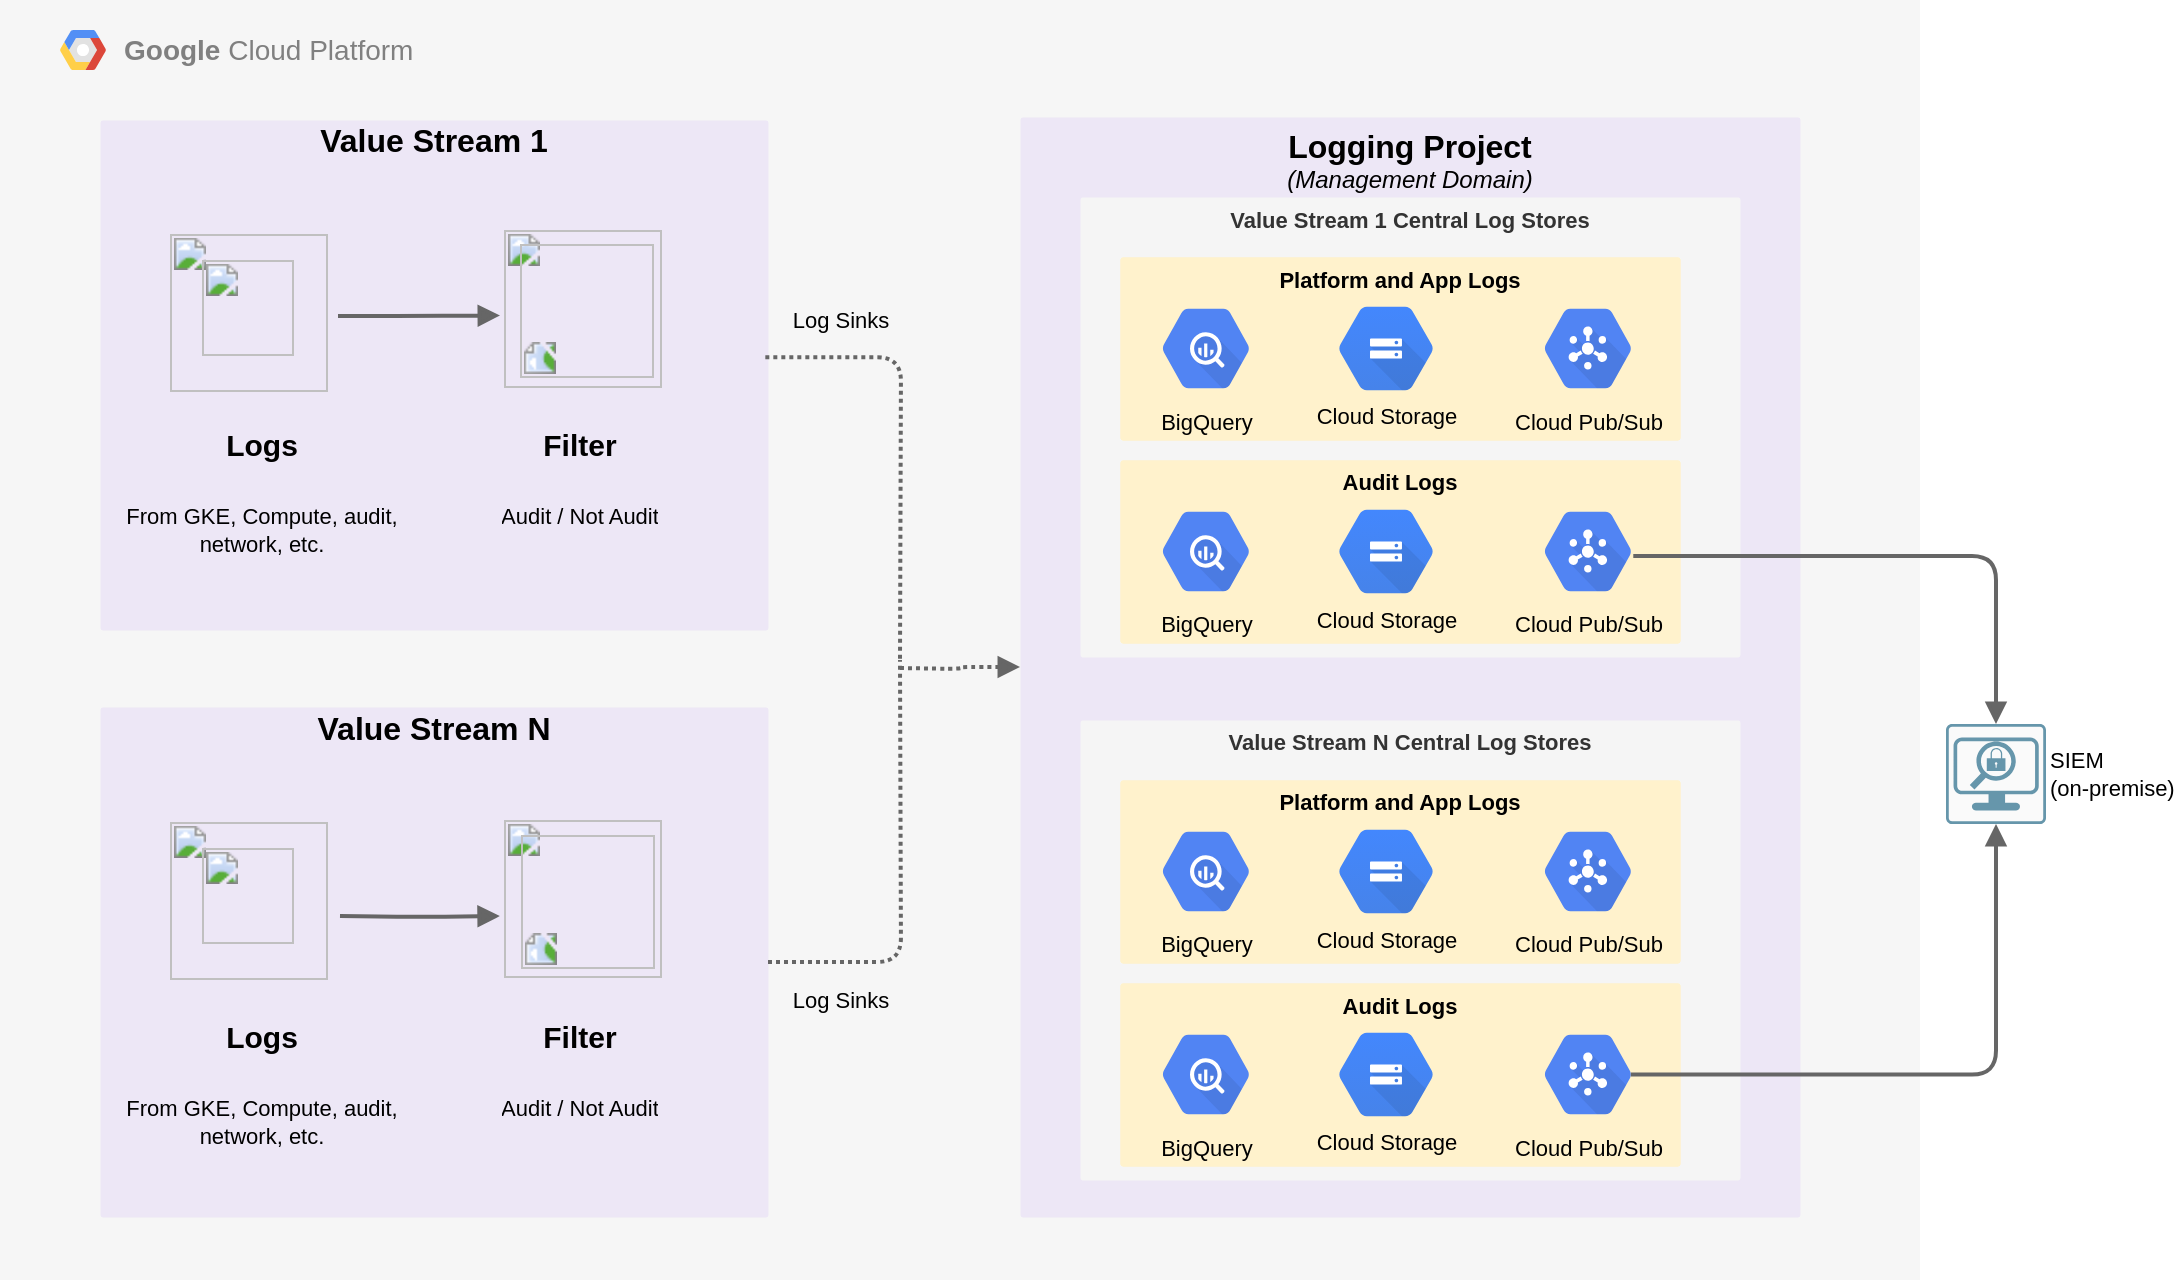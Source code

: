 <mxfile version="13.0.1" type="device"><diagram id="oovsmCbdbfo7eQf1I5iQ" name="Logging"><mxGraphModel dx="1422" dy="832" grid="1" gridSize="10" guides="1" tooltips="1" connect="1" arrows="1" fold="1" page="1" pageScale="1" pageWidth="1169" pageHeight="827" math="0" shadow="0"><root><mxCell id="lMJuSuJn31lMbYmf9HUX-0"/><mxCell id="lMJuSuJn31lMbYmf9HUX-1" parent="lMJuSuJn31lMbYmf9HUX-0"/><mxCell id="hUci1teVvgD3LRAka83W-0" value="" style="whiteSpace=wrap;html=1;verticalAlign=top;fillColor=#F6F6F6;strokeColor=none;" parent="lMJuSuJn31lMbYmf9HUX-1" vertex="1"><mxGeometry x="80" y="60" width="960" height="640" as="geometry"/></mxCell><UserObject label="&lt;font&gt;&lt;font style=&quot;font-size: 16px&quot;&gt;Logging Project&lt;/font&gt;&lt;br&gt;&lt;span style=&quot;font-weight: normal&quot;&gt;&lt;i&gt;&lt;font style=&quot;font-size: 12px&quot;&gt;(Management Domain)&lt;/font&gt;&lt;/i&gt;&lt;/span&gt;&lt;br&gt;&lt;/font&gt;" lucidchartObjectId="Fa0ndM-Vvlex" id="hUci1teVvgD3LRAka83W-1"><mxCell style="html=1;whiteSpace=wrap;fontSize=11;fontStyle=1;align=center;spacing=0;verticalAlign=top;strokeColor=none;rounded=1;absoluteArcSize=1;arcSize=2.4;fillColor=#EDE7F6;strokeWidth=0;" parent="lMJuSuJn31lMbYmf9HUX-1" vertex="1"><mxGeometry x="590" y="118.5" width="390" height="550" as="geometry"/></mxCell></UserObject><mxCell id="u-87C3YWi8rFsmrFHhmJ-0" value="" style="group" parent="lMJuSuJn31lMbYmf9HUX-1" vertex="1" connectable="0"><mxGeometry x="130" y="70" width="180" height="35" as="geometry"/></mxCell><mxCell id="u-87C3YWi8rFsmrFHhmJ-1" value="" style="shape=mxgraph.gcp2.google_cloud_platform;fillColor=#F6F6F6;strokeColor=none;shadow=0;gradientColor=none;" parent="u-87C3YWi8rFsmrFHhmJ-0" vertex="1"><mxGeometry x="-20" y="5" width="23" height="20" as="geometry"><mxPoint x="20" y="10" as="offset"/></mxGeometry></mxCell><mxCell id="u-87C3YWi8rFsmrFHhmJ-2" value="&lt;font color=&quot;#808080&quot;&gt;&lt;b style=&quot;font-family: &amp;#34;helvetica&amp;#34; ; font-size: 14px ; font-style: normal ; letter-spacing: normal ; text-align: left ; text-indent: 0px ; text-transform: none ; word-spacing: 0px&quot;&gt;Google&amp;nbsp;&lt;/b&gt;&lt;span style=&quot;font-family: &amp;#34;helvetica&amp;#34; ; font-size: 14px ; font-style: normal ; font-weight: 400 ; letter-spacing: normal ; text-align: left ; text-indent: 0px ; text-transform: none ; word-spacing: 0px ; float: none ; display: inline&quot;&gt;Cloud Platform&lt;/span&gt;&lt;/font&gt;" style="text;whiteSpace=wrap;html=1;" parent="u-87C3YWi8rFsmrFHhmJ-0" vertex="1"><mxGeometry x="10" width="170" height="30" as="geometry"/></mxCell><mxCell id="xgnf42eXy-7fU-RIN-jC-24" value="" style="group" vertex="1" connectable="0" parent="lMJuSuJn31lMbYmf9HUX-1"><mxGeometry x="130" y="413.5" width="334" height="255" as="geometry"/></mxCell><UserObject label="&lt;span style=&quot;font-weight: bold ; text-align: center&quot;&gt;&lt;font style=&quot;font-size: 16px&quot;&gt;Value Stream N&lt;/font&gt;&lt;br style=&quot;font-size: 18px&quot;&gt;&lt;/span&gt;" lucidchartObjectId="tLZneYrez~-m" id="xgnf42eXy-7fU-RIN-jC-25"><mxCell style="html=1;whiteSpace=wrap;overflow=width;html=1;spacing=0;verticalAlign=top;strokeColor=none;rounded=1;absoluteArcSize=1;arcSize=2.4;fillColor=#EDE7F6;strokeWidth=0;fontSize=18;" vertex="1" parent="xgnf42eXy-7fU-RIN-jC-24"><mxGeometry width="334" height="255" as="geometry"/></mxCell></UserObject><mxCell id="xgnf42eXy-7fU-RIN-jC-26" value="" style="group" vertex="1" connectable="0" parent="xgnf42eXy-7fU-RIN-jC-24"><mxGeometry x="33" y="50" width="100" height="100" as="geometry"/></mxCell><mxCell id="xgnf42eXy-7fU-RIN-jC-27" value="&lt;!--StartFragment--&gt;&lt;meta charset=&quot;utf-8&quot;&gt;&lt;b style=&quot;font-weight:normal;&quot; id=&quot;docs-internal-guid-7a92273d-7fff-cdf4-cb82-1023ea859c51&quot;&gt;&lt;img width=&quot;79px;&quot; height=&quot;79px;&quot; src=&quot;https://lh4.googleusercontent.com/wMNBqEZrptMMJfudvrk8gDbkTpXSQd46wnsFPDw_GNAHdyTjkPUgVAAsW2DsInv1KX3263aWoSiLMHMgJNZsDS-D4LePJPfKJInrclZOE4uanKTB_FAIOaB4OV-Vhr_-IQmhL-oXXg&quot;&gt;&lt;/b&gt;&lt;!--EndFragment--&gt;" style="text;whiteSpace=wrap;html=1;" vertex="1" parent="xgnf42eXy-7fU-RIN-jC-26"><mxGeometry width="100" height="100" as="geometry"/></mxCell><mxCell id="xgnf42eXy-7fU-RIN-jC-28" value="&lt;!--StartFragment--&gt;&lt;meta charset=&quot;utf-8&quot;&gt;&lt;b style=&quot;font-weight:normal;&quot; id=&quot;docs-internal-guid-65ee4299-7fff-d0b8-1c58-8cf138fbf201&quot;&gt;&lt;img width=&quot;46px;&quot; height=&quot;48px;&quot; src=&quot;https://lh6.googleusercontent.com/wcuowYvEnwLJ_CRA_tTim9R6wpyoTpV3MXVTlidfjxTnNoqjjH5iVF4v1HLRqRJQgZgQ42-Ajh1A07DDvw7Oip2-h1MV3D3lRiYeIWOS0alLzsqZznde91buMzGgSKvvPdzQTgtzHg&quot;&gt;&lt;/b&gt;&lt;!--EndFragment--&gt;" style="text;whiteSpace=wrap;html=1;" vertex="1" parent="xgnf42eXy-7fU-RIN-jC-26"><mxGeometry x="16" y="13" width="70" height="70" as="geometry"/></mxCell><mxCell id="xgnf42eXy-7fU-RIN-jC-33" value="&lt;h1&gt;&lt;font style=&quot;font-size: 15px&quot;&gt;Logs&lt;/font&gt;&lt;/h1&gt;&lt;p&gt;&lt;font style=&quot;font-size: 11px&quot;&gt;From GKE, Compute, audit, network, etc.&lt;/font&gt;&lt;/p&gt;" style="text;html=1;strokeColor=none;fillColor=none;spacing=5;spacingTop=-20;whiteSpace=wrap;overflow=hidden;rounded=0;align=center;" vertex="1" parent="xgnf42eXy-7fU-RIN-jC-24"><mxGeometry x="1" y="142" width="160" height="80" as="geometry"/></mxCell><UserObject label="" lucidchartObjectId="UH1nmnZzUu64" id="xgnf42eXy-7fU-RIN-jC-66"><mxCell style="html=1;jettySize=18;fontSize=11;strokeColor=#666666;strokeOpacity=100;strokeWidth=2;rounded=1;arcSize=24;edgeStyle=orthogonalEdgeStyle;startArrow=none;;endArrow=block;endFill=1;;entryX=-0.001;entryY=0.548;entryDx=0;entryDy=0;entryPerimeter=0;" edge="1" parent="xgnf42eXy-7fU-RIN-jC-24" target="xgnf42eXy-7fU-RIN-jC-30"><mxGeometry width="100" height="100" relative="1" as="geometry"><Array as="points"/><mxPoint x="120" y="104.5" as="sourcePoint"/><mxPoint x="210" y="-185.75" as="targetPoint"/></mxGeometry></mxCell></UserObject><mxCell id="xgnf42eXy-7fU-RIN-jC-30" value="&lt;!--StartFragment--&gt;&lt;meta charset=&quot;utf-8&quot;&gt;&lt;b style=&quot;font-weight:normal;&quot; id=&quot;docs-internal-guid-7a92273d-7fff-cdf4-cb82-1023ea859c51&quot;&gt;&lt;img width=&quot;79px;&quot; height=&quot;79px;&quot; src=&quot;https://lh4.googleusercontent.com/wMNBqEZrptMMJfudvrk8gDbkTpXSQd46wnsFPDw_GNAHdyTjkPUgVAAsW2DsInv1KX3263aWoSiLMHMgJNZsDS-D4LePJPfKJInrclZOE4uanKTB_FAIOaB4OV-Vhr_-IQmhL-oXXg&quot;&gt;&lt;/b&gt;&lt;!--EndFragment--&gt;" style="text;whiteSpace=wrap;html=1;" vertex="1" parent="xgnf42eXy-7fU-RIN-jC-24"><mxGeometry x="200" y="49.75" width="100" height="100" as="geometry"/></mxCell><mxCell id="xgnf42eXy-7fU-RIN-jC-31" value="&lt;!--StartFragment--&gt;&lt;meta charset=&quot;utf-8&quot;&gt;&lt;b style=&quot;font-weight:normal;&quot; id=&quot;docs-internal-guid-37eea38b-7fff-7296-b00a-fa2e53d5df1b&quot;&gt;&lt;img width=&quot;67px;&quot; height=&quot;67px;&quot; src=&quot;https://lh6.googleusercontent.com/UAfdgIlgTSwQSRpih6RBVv-JVetdAcolZK7Lfxc3hdCwZEytLy1sV39ufCN9xymACtAoLxsm1vPh46TSTPXYsPn0kTjaLaqXF9X4-jDzWgN53KghH5jc-q2i6Tsq8M_nhlFWjwu9hw&quot;&gt;&lt;/b&gt;&lt;!--EndFragment--&gt;" style="text;whiteSpace=wrap;html=1;rotation=270;strokeColor=none;fillColor=none;" vertex="1" parent="xgnf42eXy-7fU-RIN-jC-24"><mxGeometry x="203" y="43" width="90" height="90" as="geometry"/></mxCell><mxCell id="xgnf42eXy-7fU-RIN-jC-32" value="&lt;h1&gt;&lt;font style=&quot;font-size: 15px&quot;&gt;Filter&lt;/font&gt;&lt;/h1&gt;&lt;p&gt;&lt;font style=&quot;font-size: 11px&quot;&gt;Audit / Not Audit&lt;/font&gt;&lt;/p&gt;" style="text;html=1;strokeColor=none;fillColor=none;spacing=5;spacingTop=-20;whiteSpace=wrap;overflow=hidden;rounded=0;align=center;" vertex="1" parent="xgnf42eXy-7fU-RIN-jC-24"><mxGeometry x="160" y="142" width="160" height="80" as="geometry"/></mxCell><UserObject label="&lt;span style=&quot;font-weight: bold ; text-align: center&quot;&gt;&lt;font style=&quot;font-size: 16px&quot;&gt;Value Stream 1&lt;/font&gt;&lt;br style=&quot;font-size: 18px&quot;&gt;&lt;/span&gt;" lucidchartObjectId="tLZneYrez~-m" id="J4EJPQdZiQrJTrj44baw-1"><mxCell style="html=1;whiteSpace=wrap;overflow=width;html=1;spacing=0;verticalAlign=top;strokeColor=none;rounded=1;absoluteArcSize=1;arcSize=2.4;fillColor=#EDE7F6;strokeWidth=0;fontSize=18;spacingTop=9;" parent="lMJuSuJn31lMbYmf9HUX-1" vertex="1"><mxGeometry x="130" y="120" width="334" height="255" as="geometry"/></mxCell></UserObject><mxCell id="xgnf42eXy-7fU-RIN-jC-10" value="" style="group" vertex="1" connectable="0" parent="lMJuSuJn31lMbYmf9HUX-1"><mxGeometry x="163" y="170" width="100" height="100" as="geometry"/></mxCell><mxCell id="xgnf42eXy-7fU-RIN-jC-8" value="&lt;!--StartFragment--&gt;&lt;meta charset=&quot;utf-8&quot;&gt;&lt;b style=&quot;font-weight:normal;&quot; id=&quot;docs-internal-guid-7a92273d-7fff-cdf4-cb82-1023ea859c51&quot;&gt;&lt;img width=&quot;79px;&quot; height=&quot;79px;&quot; src=&quot;https://lh4.googleusercontent.com/wMNBqEZrptMMJfudvrk8gDbkTpXSQd46wnsFPDw_GNAHdyTjkPUgVAAsW2DsInv1KX3263aWoSiLMHMgJNZsDS-D4LePJPfKJInrclZOE4uanKTB_FAIOaB4OV-Vhr_-IQmhL-oXXg&quot;&gt;&lt;/b&gt;&lt;!--EndFragment--&gt;" style="text;whiteSpace=wrap;html=1;" vertex="1" parent="xgnf42eXy-7fU-RIN-jC-10"><mxGeometry width="100" height="100" as="geometry"/></mxCell><mxCell id="xgnf42eXy-7fU-RIN-jC-5" value="&lt;!--StartFragment--&gt;&lt;meta charset=&quot;utf-8&quot;&gt;&lt;b style=&quot;font-weight:normal;&quot; id=&quot;docs-internal-guid-65ee4299-7fff-d0b8-1c58-8cf138fbf201&quot;&gt;&lt;img width=&quot;46px;&quot; height=&quot;48px;&quot; src=&quot;https://lh6.googleusercontent.com/wcuowYvEnwLJ_CRA_tTim9R6wpyoTpV3MXVTlidfjxTnNoqjjH5iVF4v1HLRqRJQgZgQ42-Ajh1A07DDvw7Oip2-h1MV3D3lRiYeIWOS0alLzsqZznde91buMzGgSKvvPdzQTgtzHg&quot;&gt;&lt;/b&gt;&lt;!--EndFragment--&gt;" style="text;whiteSpace=wrap;html=1;" vertex="1" parent="xgnf42eXy-7fU-RIN-jC-10"><mxGeometry x="16" y="13" width="70" height="70" as="geometry"/></mxCell><mxCell id="xgnf42eXy-7fU-RIN-jC-21" value="&lt;h1&gt;&lt;font style=&quot;font-size: 15px&quot;&gt;Logs&lt;/font&gt;&lt;/h1&gt;&lt;p&gt;&lt;font style=&quot;font-size: 11px&quot;&gt;From GKE, Compute, audit, network, etc.&lt;/font&gt;&lt;/p&gt;" style="text;html=1;strokeColor=none;fillColor=none;spacing=5;spacingTop=-20;whiteSpace=wrap;overflow=hidden;rounded=0;align=center;" vertex="1" parent="lMJuSuJn31lMbYmf9HUX-1"><mxGeometry x="131" y="260" width="160" height="80" as="geometry"/></mxCell><UserObject label="" lucidchartObjectId="UH1nmnZzUu64" id="Ck2WXwP5yVL_hk8LsAK1-0"><mxCell style="html=1;jettySize=18;fontSize=11;strokeColor=#666666;strokeOpacity=100;strokeWidth=2;rounded=1;arcSize=24;edgeStyle=orthogonalEdgeStyle;startArrow=none;;endArrow=block;endFill=1;;entryX=0;entryY=0.5;entryDx=0;entryDy=0;" parent="lMJuSuJn31lMbYmf9HUX-1" source="xgnf42eXy-7fU-RIN-jC-5" edge="1" target="xgnf42eXy-7fU-RIN-jC-7"><mxGeometry width="100" height="100" relative="1" as="geometry"><Array as="points"/><mxPoint x="28" y="450" as="sourcePoint"/><mxPoint x="21" y="330" as="targetPoint"/></mxGeometry></mxCell></UserObject><mxCell id="xgnf42eXy-7fU-RIN-jC-7" value="&lt;!--StartFragment--&gt;&lt;meta charset=&quot;utf-8&quot;&gt;&lt;b style=&quot;font-weight:normal;&quot; id=&quot;docs-internal-guid-7a92273d-7fff-cdf4-cb82-1023ea859c51&quot;&gt;&lt;img width=&quot;79px;&quot; height=&quot;79px;&quot; src=&quot;https://lh4.googleusercontent.com/wMNBqEZrptMMJfudvrk8gDbkTpXSQd46wnsFPDw_GNAHdyTjkPUgVAAsW2DsInv1KX3263aWoSiLMHMgJNZsDS-D4LePJPfKJInrclZOE4uanKTB_FAIOaB4OV-Vhr_-IQmhL-oXXg&quot;&gt;&lt;/b&gt;&lt;!--EndFragment--&gt;" style="text;whiteSpace=wrap;html=1;" vertex="1" parent="lMJuSuJn31lMbYmf9HUX-1"><mxGeometry x="330" y="167.75" width="100" height="100" as="geometry"/></mxCell><mxCell id="xgnf42eXy-7fU-RIN-jC-6" value="&lt;!--StartFragment--&gt;&lt;meta charset=&quot;utf-8&quot;&gt;&lt;b style=&quot;font-weight:normal;&quot; id=&quot;docs-internal-guid-37eea38b-7fff-7296-b00a-fa2e53d5df1b&quot;&gt;&lt;img width=&quot;67px;&quot; height=&quot;67px;&quot; src=&quot;https://lh6.googleusercontent.com/UAfdgIlgTSwQSRpih6RBVv-JVetdAcolZK7Lfxc3hdCwZEytLy1sV39ufCN9xymACtAoLxsm1vPh46TSTPXYsPn0kTjaLaqXF9X4-jDzWgN53KghH5jc-q2i6Tsq8M_nhlFWjwu9hw&quot;&gt;&lt;/b&gt;&lt;!--EndFragment--&gt;" style="text;whiteSpace=wrap;html=1;rotation=270;strokeColor=none;fillColor=none;" vertex="1" parent="lMJuSuJn31lMbYmf9HUX-1"><mxGeometry x="333" y="161" width="90" height="90" as="geometry"/></mxCell><mxCell id="xgnf42eXy-7fU-RIN-jC-22" value="&lt;h1&gt;&lt;font style=&quot;font-size: 15px&quot;&gt;Filter&lt;/font&gt;&lt;/h1&gt;&lt;p&gt;&lt;font style=&quot;font-size: 11px&quot;&gt;Audit / Not Audit&lt;/font&gt;&lt;/p&gt;" style="text;html=1;strokeColor=none;fillColor=none;spacing=5;spacingTop=-20;whiteSpace=wrap;overflow=hidden;rounded=0;align=center;" vertex="1" parent="lMJuSuJn31lMbYmf9HUX-1"><mxGeometry x="290" y="260" width="160" height="80" as="geometry"/></mxCell><UserObject label="" lucidchartObjectId="UH1nmnZzUu64" id="xgnf42eXy-7fU-RIN-jC-67"><mxCell style="html=1;jettySize=18;fontSize=11;strokeColor=#666666;strokeOpacity=100;strokeWidth=2;rounded=1;arcSize=24;edgeStyle=orthogonalEdgeStyle;startArrow=none;;endArrow=block;endFill=1;;entryX=0;entryY=0.5;entryDx=0;entryDy=0;dashed=1;dashPattern=1 1;" edge="1" parent="lMJuSuJn31lMbYmf9HUX-1" target="hUci1teVvgD3LRAka83W-1"><mxGeometry width="100" height="100" relative="1" as="geometry"><Array as="points"/><mxPoint x="530" y="394" as="sourcePoint"/><mxPoint x="340" y="227.75" as="targetPoint"/></mxGeometry></mxCell></UserObject><UserObject label="Log Sinks" lucidchartObjectId="UH1nmnZzUu64" id="xgnf42eXy-7fU-RIN-jC-68"><mxCell style="html=1;jettySize=18;fontSize=11;strokeColor=#666666;strokeOpacity=100;strokeWidth=2;rounded=1;arcSize=24;edgeStyle=orthogonalEdgeStyle;startArrow=none;;endArrow=none;endFill=0;;exitX=0.996;exitY=0.465;exitDx=0;exitDy=0;exitPerimeter=0;dashed=1;dashPattern=1 1;labelBackgroundColor=none;" edge="1" parent="lMJuSuJn31lMbYmf9HUX-1" source="J4EJPQdZiQrJTrj44baw-1"><mxGeometry x="-0.659" y="19" width="100" height="100" relative="1" as="geometry"><Array as="points"/><mxPoint x="269" y="238.059" as="sourcePoint"/><mxPoint x="530" y="390" as="targetPoint"/><mxPoint as="offset"/></mxGeometry></mxCell></UserObject><UserObject label="Log Sinks" lucidchartObjectId="UH1nmnZzUu64" id="xgnf42eXy-7fU-RIN-jC-69"><mxCell style="html=1;jettySize=18;fontSize=11;strokeColor=#666666;strokeOpacity=100;strokeWidth=2;rounded=1;arcSize=24;edgeStyle=orthogonalEdgeStyle;startArrow=none;;endArrow=none;endFill=0;;dashed=1;dashPattern=1 1;labelBackgroundColor=none;" edge="1" parent="lMJuSuJn31lMbYmf9HUX-1" source="xgnf42eXy-7fU-RIN-jC-25"><mxGeometry x="-0.668" y="-19" width="100" height="100" relative="1" as="geometry"><Array as="points"/><mxPoint x="472.664" y="248.575" as="sourcePoint"/><mxPoint x="530" y="390" as="targetPoint"/><mxPoint as="offset"/></mxGeometry></mxCell></UserObject><mxCell id="xgnf42eXy-7fU-RIN-jC-71" value="&lt;font style=&quot;font-size: 11px&quot;&gt;SIEM&lt;br&gt;(on-premise)&lt;/font&gt;" style="points=[[0.015,0.015,0],[0.985,0.015,0],[0.985,0.985,0],[0.015,0.985,0],[0.25,0,0],[0.5,0,0],[0.75,0,0],[1,0.25,0],[1,0.5,0],[1,0.75,0],[0.75,1,0],[0.5,1,0],[0.25,1,0],[0,0.75,0],[0,0.5,0],[0,0.25,0]];verticalLabelPosition=middle;html=1;verticalAlign=middle;aspect=fixed;align=left;pointerEvents=1;shape=mxgraph.cisco19.rect;prIcon=security_management;fillColor=#FAFAFA;strokeColor=#6696AB;fontSize=11;fontColor=#000000;labelPosition=right;" vertex="1" parent="lMJuSuJn31lMbYmf9HUX-1"><mxGeometry x="1053" y="422" width="50" height="50" as="geometry"/></mxCell><mxCell id="xgnf42eXy-7fU-RIN-jC-86" value="" style="group" vertex="1" connectable="0" parent="lMJuSuJn31lMbYmf9HUX-1"><mxGeometry x="620" y="158.5" width="330" height="230" as="geometry"/></mxCell><mxCell id="xgnf42eXy-7fU-RIN-jC-48" value="U" style="group" vertex="1" connectable="0" parent="xgnf42eXy-7fU-RIN-jC-86"><mxGeometry width="330" height="230" as="geometry"/></mxCell><UserObject label="Value Stream 1 Central Log Stores" lucidchartObjectId="Ce0nrbkRSO1j" id="hUci1teVvgD3LRAka83W-18"><mxCell style="html=1;whiteSpace=wrap;fontSize=11;fontStyle=1;spacing=0;verticalAlign=top;strokeColor=none;rounded=1;absoluteArcSize=1;arcSize=2.4;fillColor=#f5f5f5;strokeWidth=0;fontColor=#333333;" parent="xgnf42eXy-7fU-RIN-jC-48" vertex="1"><mxGeometry width="330" height="230" as="geometry"/></mxCell></UserObject><mxCell id="xgnf42eXy-7fU-RIN-jC-74" value="" style="group" vertex="1" connectable="0" parent="xgnf42eXy-7fU-RIN-jC-48"><mxGeometry x="20" y="30" width="280" height="91.5" as="geometry"/></mxCell><UserObject label="Platform and App Logs" lucidchartObjectId="Ce0nrbkRSO1j" id="xgnf42eXy-7fU-RIN-jC-34"><mxCell style="html=1;whiteSpace=wrap;fontSize=11;fontStyle=1;spacing=0;verticalAlign=top;strokeColor=none;rounded=1;absoluteArcSize=1;arcSize=2.4;fillColor=#fff2cc;strokeWidth=0;" vertex="1" parent="xgnf42eXy-7fU-RIN-jC-74"><mxGeometry width="280" height="91.5" as="geometry"/></mxCell></UserObject><mxCell id="xgnf42eXy-7fU-RIN-jC-1" value="BigQuery" style="html=1;fillColor=#5184F3;strokeColor=none;verticalAlign=top;labelPosition=center;verticalLabelPosition=bottom;align=center;spacingTop=-6;fontSize=11;fontStyle=0;fontColor=#000000;shape=mxgraph.gcp2.hexIcon;prIcon=bigquery" vertex="1" parent="xgnf42eXy-7fU-RIN-jC-74"><mxGeometry x="10" y="16.5" width="66" height="58.5" as="geometry"/></mxCell><mxCell id="xgnf42eXy-7fU-RIN-jC-2" value="Cloud&amp;nbsp;Pub/Sub" style="html=1;fillColor=#5184F3;strokeColor=none;verticalAlign=top;labelPosition=center;verticalLabelPosition=bottom;align=center;spacingTop=-6;fontSize=11;fontStyle=0;fontColor=#000000;shape=mxgraph.gcp2.hexIcon;prIcon=cloud_pubsub;spacingBottom=-9;" vertex="1" parent="xgnf42eXy-7fU-RIN-jC-74"><mxGeometry x="100" y="16.5" width="66" height="58.5" as="geometry"/></mxCell><mxCell id="xgnf42eXy-7fU-RIN-jC-3" value="Cloud Storage" style="shape=mxgraph.gcp.storage_databases.cloud_storage;html=1;fillColor=#4387FD;gradientColor=#4683EA;strokeColor=none;verticalLabelPosition=bottom;verticalAlign=top;align=center;aspect=fixed;fontSize=11;spacingBottom=7;" vertex="1" parent="xgnf42eXy-7fU-RIN-jC-74"><mxGeometry x="210" y="26.75" width="47" height="41.66" as="geometry"/></mxCell><UserObject label="Platform and App Logs" lucidchartObjectId="Ce0nrbkRSO1j" id="xgnf42eXy-7fU-RIN-jC-44"><mxCell style="html=1;whiteSpace=wrap;fontSize=11;fontStyle=1;spacing=0;verticalAlign=top;strokeColor=none;rounded=1;absoluteArcSize=1;arcSize=2.4;fillColor=#fff2cc;strokeWidth=0;" vertex="1" parent="xgnf42eXy-7fU-RIN-jC-74"><mxGeometry width="280" height="91.5" as="geometry"/></mxCell></UserObject><mxCell id="xgnf42eXy-7fU-RIN-jC-45" value="BigQuery" style="html=1;fillColor=#5184F3;strokeColor=none;verticalAlign=top;labelPosition=center;verticalLabelPosition=bottom;align=center;spacingTop=-6;fontSize=11;fontStyle=0;fontColor=#000000;shape=mxgraph.gcp2.hexIcon;prIcon=bigquery" vertex="1" parent="xgnf42eXy-7fU-RIN-jC-74"><mxGeometry x="10" y="16.5" width="66" height="58.5" as="geometry"/></mxCell><mxCell id="xgnf42eXy-7fU-RIN-jC-46" value="Cloud&amp;nbsp;Pub/Sub" style="html=1;fillColor=#5184F3;strokeColor=none;verticalAlign=top;labelPosition=center;verticalLabelPosition=bottom;align=center;spacingTop=-6;fontSize=11;fontStyle=0;fontColor=#000000;shape=mxgraph.gcp2.hexIcon;prIcon=cloud_pubsub;spacingBottom=-9;" vertex="1" parent="xgnf42eXy-7fU-RIN-jC-74"><mxGeometry x="201" y="16.5" width="66" height="58.5" as="geometry"/></mxCell><mxCell id="xgnf42eXy-7fU-RIN-jC-47" value="Cloud Storage" style="shape=mxgraph.gcp.storage_databases.cloud_storage;html=1;fillColor=#4387FD;gradientColor=#4683EA;strokeColor=none;verticalLabelPosition=bottom;verticalAlign=top;align=center;aspect=fixed;fontSize=11;spacingBottom=7;" vertex="1" parent="xgnf42eXy-7fU-RIN-jC-74"><mxGeometry x="109.5" y="24.92" width="47" height="41.66" as="geometry"/></mxCell><mxCell id="xgnf42eXy-7fU-RIN-jC-77" value="" style="group" vertex="1" connectable="0" parent="xgnf42eXy-7fU-RIN-jC-48"><mxGeometry x="20" y="131.5" width="280" height="91.5" as="geometry"/></mxCell><UserObject label="Platform and App Logs" lucidchartObjectId="Ce0nrbkRSO1j" id="xgnf42eXy-7fU-RIN-jC-78"><mxCell style="html=1;whiteSpace=wrap;fontSize=11;fontStyle=1;spacing=0;verticalAlign=top;strokeColor=none;rounded=1;absoluteArcSize=1;arcSize=2.4;fillColor=#fff2cc;strokeWidth=0;" vertex="1" parent="xgnf42eXy-7fU-RIN-jC-77"><mxGeometry width="280" height="91.5" as="geometry"/></mxCell></UserObject><mxCell id="xgnf42eXy-7fU-RIN-jC-79" value="BigQuery" style="html=1;fillColor=#5184F3;strokeColor=none;verticalAlign=top;labelPosition=center;verticalLabelPosition=bottom;align=center;spacingTop=-6;fontSize=11;fontStyle=0;fontColor=#000000;shape=mxgraph.gcp2.hexIcon;prIcon=bigquery" vertex="1" parent="xgnf42eXy-7fU-RIN-jC-77"><mxGeometry x="10" y="16.5" width="66" height="58.5" as="geometry"/></mxCell><mxCell id="xgnf42eXy-7fU-RIN-jC-80" value="Cloud&amp;nbsp;Pub/Sub" style="html=1;fillColor=#5184F3;strokeColor=none;verticalAlign=top;labelPosition=center;verticalLabelPosition=bottom;align=center;spacingTop=-6;fontSize=11;fontStyle=0;fontColor=#000000;shape=mxgraph.gcp2.hexIcon;prIcon=cloud_pubsub;spacingBottom=-9;" vertex="1" parent="xgnf42eXy-7fU-RIN-jC-77"><mxGeometry x="100" y="16.5" width="66" height="58.5" as="geometry"/></mxCell><mxCell id="xgnf42eXy-7fU-RIN-jC-81" value="Cloud Storage" style="shape=mxgraph.gcp.storage_databases.cloud_storage;html=1;fillColor=#4387FD;gradientColor=#4683EA;strokeColor=none;verticalLabelPosition=bottom;verticalAlign=top;align=center;aspect=fixed;fontSize=11;spacingBottom=7;" vertex="1" parent="xgnf42eXy-7fU-RIN-jC-77"><mxGeometry x="210" y="26.75" width="47" height="41.66" as="geometry"/></mxCell><UserObject label="Audit Logs" lucidchartObjectId="Ce0nrbkRSO1j" id="xgnf42eXy-7fU-RIN-jC-82"><mxCell style="html=1;whiteSpace=wrap;fontSize=11;fontStyle=1;spacing=0;verticalAlign=top;strokeColor=none;rounded=1;absoluteArcSize=1;arcSize=2.4;fillColor=#fff2cc;strokeWidth=0;" vertex="1" parent="xgnf42eXy-7fU-RIN-jC-77"><mxGeometry width="280" height="91.5" as="geometry"/></mxCell></UserObject><mxCell id="xgnf42eXy-7fU-RIN-jC-83" value="BigQuery" style="html=1;fillColor=#5184F3;strokeColor=none;verticalAlign=top;labelPosition=center;verticalLabelPosition=bottom;align=center;spacingTop=-6;fontSize=11;fontStyle=0;fontColor=#000000;shape=mxgraph.gcp2.hexIcon;prIcon=bigquery" vertex="1" parent="xgnf42eXy-7fU-RIN-jC-77"><mxGeometry x="10" y="16.5" width="66" height="58.5" as="geometry"/></mxCell><mxCell id="xgnf42eXy-7fU-RIN-jC-84" value="Cloud&amp;nbsp;Pub/Sub" style="html=1;fillColor=#5184F3;strokeColor=none;verticalAlign=top;labelPosition=center;verticalLabelPosition=bottom;align=center;spacingTop=-6;fontSize=11;fontStyle=0;fontColor=#000000;shape=mxgraph.gcp2.hexIcon;prIcon=cloud_pubsub;spacingBottom=-9;" vertex="1" parent="xgnf42eXy-7fU-RIN-jC-77"><mxGeometry x="201" y="16.5" width="66" height="58.5" as="geometry"/></mxCell><mxCell id="xgnf42eXy-7fU-RIN-jC-85" value="Cloud Storage" style="shape=mxgraph.gcp.storage_databases.cloud_storage;html=1;fillColor=#4387FD;gradientColor=#4683EA;strokeColor=none;verticalLabelPosition=bottom;verticalAlign=top;align=center;aspect=fixed;fontSize=11;spacingBottom=7;" vertex="1" parent="xgnf42eXy-7fU-RIN-jC-77"><mxGeometry x="109.5" y="24.92" width="47" height="41.66" as="geometry"/></mxCell><mxCell id="xgnf42eXy-7fU-RIN-jC-87" value="" style="group" vertex="1" connectable="0" parent="lMJuSuJn31lMbYmf9HUX-1"><mxGeometry x="620" y="420" width="330" height="230" as="geometry"/></mxCell><mxCell id="xgnf42eXy-7fU-RIN-jC-88" value="U" style="group" vertex="1" connectable="0" parent="xgnf42eXy-7fU-RIN-jC-87"><mxGeometry width="330" height="230" as="geometry"/></mxCell><UserObject label="Value Stream N Central Log Stores" lucidchartObjectId="Ce0nrbkRSO1j" id="xgnf42eXy-7fU-RIN-jC-89"><mxCell style="html=1;whiteSpace=wrap;fontSize=11;fontStyle=1;spacing=0;verticalAlign=top;strokeColor=none;rounded=1;absoluteArcSize=1;arcSize=2.4;fillColor=#f5f5f5;strokeWidth=0;fontColor=#333333;" vertex="1" parent="xgnf42eXy-7fU-RIN-jC-88"><mxGeometry width="330" height="230" as="geometry"/></mxCell></UserObject><mxCell id="xgnf42eXy-7fU-RIN-jC-90" value="" style="group" vertex="1" connectable="0" parent="xgnf42eXy-7fU-RIN-jC-88"><mxGeometry x="20" y="30" width="280" height="91.5" as="geometry"/></mxCell><UserObject label="Platform and App Logs" lucidchartObjectId="Ce0nrbkRSO1j" id="xgnf42eXy-7fU-RIN-jC-91"><mxCell style="html=1;whiteSpace=wrap;fontSize=11;fontStyle=1;spacing=0;verticalAlign=top;strokeColor=none;rounded=1;absoluteArcSize=1;arcSize=2.4;fillColor=#fff2cc;strokeWidth=0;" vertex="1" parent="xgnf42eXy-7fU-RIN-jC-90"><mxGeometry width="280" height="91.5" as="geometry"/></mxCell></UserObject><mxCell id="xgnf42eXy-7fU-RIN-jC-92" value="BigQuery" style="html=1;fillColor=#5184F3;strokeColor=none;verticalAlign=top;labelPosition=center;verticalLabelPosition=bottom;align=center;spacingTop=-6;fontSize=11;fontStyle=0;fontColor=#000000;shape=mxgraph.gcp2.hexIcon;prIcon=bigquery" vertex="1" parent="xgnf42eXy-7fU-RIN-jC-90"><mxGeometry x="10" y="16.5" width="66" height="58.5" as="geometry"/></mxCell><mxCell id="xgnf42eXy-7fU-RIN-jC-93" value="Cloud&amp;nbsp;Pub/Sub" style="html=1;fillColor=#5184F3;strokeColor=none;verticalAlign=top;labelPosition=center;verticalLabelPosition=bottom;align=center;spacingTop=-6;fontSize=11;fontStyle=0;fontColor=#000000;shape=mxgraph.gcp2.hexIcon;prIcon=cloud_pubsub;spacingBottom=-9;" vertex="1" parent="xgnf42eXy-7fU-RIN-jC-90"><mxGeometry x="100" y="16.5" width="66" height="58.5" as="geometry"/></mxCell><mxCell id="xgnf42eXy-7fU-RIN-jC-94" value="Cloud Storage" style="shape=mxgraph.gcp.storage_databases.cloud_storage;html=1;fillColor=#4387FD;gradientColor=#4683EA;strokeColor=none;verticalLabelPosition=bottom;verticalAlign=top;align=center;aspect=fixed;fontSize=11;spacingBottom=7;" vertex="1" parent="xgnf42eXy-7fU-RIN-jC-90"><mxGeometry x="210" y="26.75" width="47" height="41.66" as="geometry"/></mxCell><UserObject label="Platform and App Logs" lucidchartObjectId="Ce0nrbkRSO1j" id="xgnf42eXy-7fU-RIN-jC-95"><mxCell style="html=1;whiteSpace=wrap;fontSize=11;fontStyle=1;spacing=0;verticalAlign=top;strokeColor=none;rounded=1;absoluteArcSize=1;arcSize=2.4;fillColor=#fff2cc;strokeWidth=0;" vertex="1" parent="xgnf42eXy-7fU-RIN-jC-90"><mxGeometry width="280" height="91.5" as="geometry"/></mxCell></UserObject><mxCell id="xgnf42eXy-7fU-RIN-jC-96" value="BigQuery" style="html=1;fillColor=#5184F3;strokeColor=none;verticalAlign=top;labelPosition=center;verticalLabelPosition=bottom;align=center;spacingTop=-6;fontSize=11;fontStyle=0;fontColor=#000000;shape=mxgraph.gcp2.hexIcon;prIcon=bigquery" vertex="1" parent="xgnf42eXy-7fU-RIN-jC-90"><mxGeometry x="10" y="16.5" width="66" height="58.5" as="geometry"/></mxCell><mxCell id="xgnf42eXy-7fU-RIN-jC-97" value="Cloud&amp;nbsp;Pub/Sub" style="html=1;fillColor=#5184F3;strokeColor=none;verticalAlign=top;labelPosition=center;verticalLabelPosition=bottom;align=center;spacingTop=-6;fontSize=11;fontStyle=0;fontColor=#000000;shape=mxgraph.gcp2.hexIcon;prIcon=cloud_pubsub;spacingBottom=-9;" vertex="1" parent="xgnf42eXy-7fU-RIN-jC-90"><mxGeometry x="201" y="16.5" width="66" height="58.5" as="geometry"/></mxCell><mxCell id="xgnf42eXy-7fU-RIN-jC-98" value="Cloud Storage" style="shape=mxgraph.gcp.storage_databases.cloud_storage;html=1;fillColor=#4387FD;gradientColor=#4683EA;strokeColor=none;verticalLabelPosition=bottom;verticalAlign=top;align=center;aspect=fixed;fontSize=11;spacingBottom=7;" vertex="1" parent="xgnf42eXy-7fU-RIN-jC-90"><mxGeometry x="109.5" y="24.92" width="47" height="41.66" as="geometry"/></mxCell><mxCell id="xgnf42eXy-7fU-RIN-jC-99" value="" style="group" vertex="1" connectable="0" parent="xgnf42eXy-7fU-RIN-jC-88"><mxGeometry x="20" y="131.5" width="280" height="91.5" as="geometry"/></mxCell><UserObject label="Platform and App Logs" lucidchartObjectId="Ce0nrbkRSO1j" id="xgnf42eXy-7fU-RIN-jC-100"><mxCell style="html=1;whiteSpace=wrap;fontSize=11;fontStyle=1;spacing=0;verticalAlign=top;strokeColor=none;rounded=1;absoluteArcSize=1;arcSize=2.4;fillColor=#fff2cc;strokeWidth=0;" vertex="1" parent="xgnf42eXy-7fU-RIN-jC-99"><mxGeometry width="280" height="91.5" as="geometry"/></mxCell></UserObject><mxCell id="xgnf42eXy-7fU-RIN-jC-101" value="BigQuery" style="html=1;fillColor=#5184F3;strokeColor=none;verticalAlign=top;labelPosition=center;verticalLabelPosition=bottom;align=center;spacingTop=-6;fontSize=11;fontStyle=0;fontColor=#000000;shape=mxgraph.gcp2.hexIcon;prIcon=bigquery" vertex="1" parent="xgnf42eXy-7fU-RIN-jC-99"><mxGeometry x="10" y="16.5" width="66" height="58.5" as="geometry"/></mxCell><mxCell id="xgnf42eXy-7fU-RIN-jC-102" value="Cloud&amp;nbsp;Pub/Sub" style="html=1;fillColor=#5184F3;strokeColor=none;verticalAlign=top;labelPosition=center;verticalLabelPosition=bottom;align=center;spacingTop=-6;fontSize=11;fontStyle=0;fontColor=#000000;shape=mxgraph.gcp2.hexIcon;prIcon=cloud_pubsub;spacingBottom=-9;" vertex="1" parent="xgnf42eXy-7fU-RIN-jC-99"><mxGeometry x="100" y="16.5" width="66" height="58.5" as="geometry"/></mxCell><mxCell id="xgnf42eXy-7fU-RIN-jC-103" value="Cloud Storage" style="shape=mxgraph.gcp.storage_databases.cloud_storage;html=1;fillColor=#4387FD;gradientColor=#4683EA;strokeColor=none;verticalLabelPosition=bottom;verticalAlign=top;align=center;aspect=fixed;fontSize=11;spacingBottom=7;" vertex="1" parent="xgnf42eXy-7fU-RIN-jC-99"><mxGeometry x="210" y="26.75" width="47" height="41.66" as="geometry"/></mxCell><UserObject label="Audit Logs" lucidchartObjectId="Ce0nrbkRSO1j" id="xgnf42eXy-7fU-RIN-jC-104"><mxCell style="html=1;whiteSpace=wrap;fontSize=11;fontStyle=1;spacing=0;verticalAlign=top;strokeColor=none;rounded=1;absoluteArcSize=1;arcSize=2.4;fillColor=#fff2cc;strokeWidth=0;" vertex="1" parent="xgnf42eXy-7fU-RIN-jC-99"><mxGeometry width="280" height="91.5" as="geometry"/></mxCell></UserObject><mxCell id="xgnf42eXy-7fU-RIN-jC-105" value="BigQuery" style="html=1;fillColor=#5184F3;strokeColor=none;verticalAlign=top;labelPosition=center;verticalLabelPosition=bottom;align=center;spacingTop=-6;fontSize=11;fontStyle=0;fontColor=#000000;shape=mxgraph.gcp2.hexIcon;prIcon=bigquery" vertex="1" parent="xgnf42eXy-7fU-RIN-jC-99"><mxGeometry x="10" y="16.5" width="66" height="58.5" as="geometry"/></mxCell><mxCell id="xgnf42eXy-7fU-RIN-jC-106" value="Cloud&amp;nbsp;Pub/Sub" style="html=1;fillColor=#5184F3;strokeColor=none;verticalAlign=top;labelPosition=center;verticalLabelPosition=bottom;align=center;spacingTop=-6;fontSize=11;fontStyle=0;fontColor=#000000;shape=mxgraph.gcp2.hexIcon;prIcon=cloud_pubsub;spacingBottom=-9;" vertex="1" parent="xgnf42eXy-7fU-RIN-jC-99"><mxGeometry x="201" y="16.5" width="66" height="58.5" as="geometry"/></mxCell><mxCell id="xgnf42eXy-7fU-RIN-jC-107" value="Cloud Storage" style="shape=mxgraph.gcp.storage_databases.cloud_storage;html=1;fillColor=#4387FD;gradientColor=#4683EA;strokeColor=none;verticalLabelPosition=bottom;verticalAlign=top;align=center;aspect=fixed;fontSize=11;spacingBottom=7;" vertex="1" parent="xgnf42eXy-7fU-RIN-jC-99"><mxGeometry x="109.5" y="24.92" width="47" height="41.66" as="geometry"/></mxCell><UserObject label="" lucidchartObjectId="UH1nmnZzUu64" id="xgnf42eXy-7fU-RIN-jC-108"><mxCell style="html=1;jettySize=18;fontSize=11;strokeColor=#666666;strokeOpacity=100;strokeWidth=2;rounded=1;arcSize=24;edgeStyle=orthogonalEdgeStyle;startArrow=none;;endArrow=block;endFill=1;;entryX=0.5;entryY=0;entryDx=0;entryDy=0;entryPerimeter=0;exitX=0.843;exitY=0.538;exitDx=0;exitDy=0;exitPerimeter=0;" edge="1" parent="lMJuSuJn31lMbYmf9HUX-1" source="xgnf42eXy-7fU-RIN-jC-84" target="xgnf42eXy-7fU-RIN-jC-71"><mxGeometry width="100" height="100" relative="1" as="geometry"><Array as="points"/><mxPoint x="540" y="404" as="sourcePoint"/><mxPoint x="600" y="403.5" as="targetPoint"/></mxGeometry></mxCell></UserObject><UserObject label="" lucidchartObjectId="UH1nmnZzUu64" id="xgnf42eXy-7fU-RIN-jC-109"><mxCell style="html=1;jettySize=18;fontSize=11;strokeColor=#666666;strokeOpacity=100;strokeWidth=2;rounded=1;arcSize=24;edgeStyle=orthogonalEdgeStyle;startArrow=none;;endArrow=block;endFill=1;;entryX=0.5;entryY=1;entryDx=0;entryDy=0;entryPerimeter=0;exitX=0.825;exitY=0.5;exitDx=0;exitDy=0;exitPerimeter=0;" edge="1" parent="lMJuSuJn31lMbYmf9HUX-1" source="xgnf42eXy-7fU-RIN-jC-106" target="xgnf42eXy-7fU-RIN-jC-71"><mxGeometry width="100" height="100" relative="1" as="geometry"><Array as="points"/><mxPoint x="906.638" y="347.973" as="sourcePoint"/><mxPoint x="1088" y="374" as="targetPoint"/></mxGeometry></mxCell></UserObject></root></mxGraphModel></diagram></mxfile>
